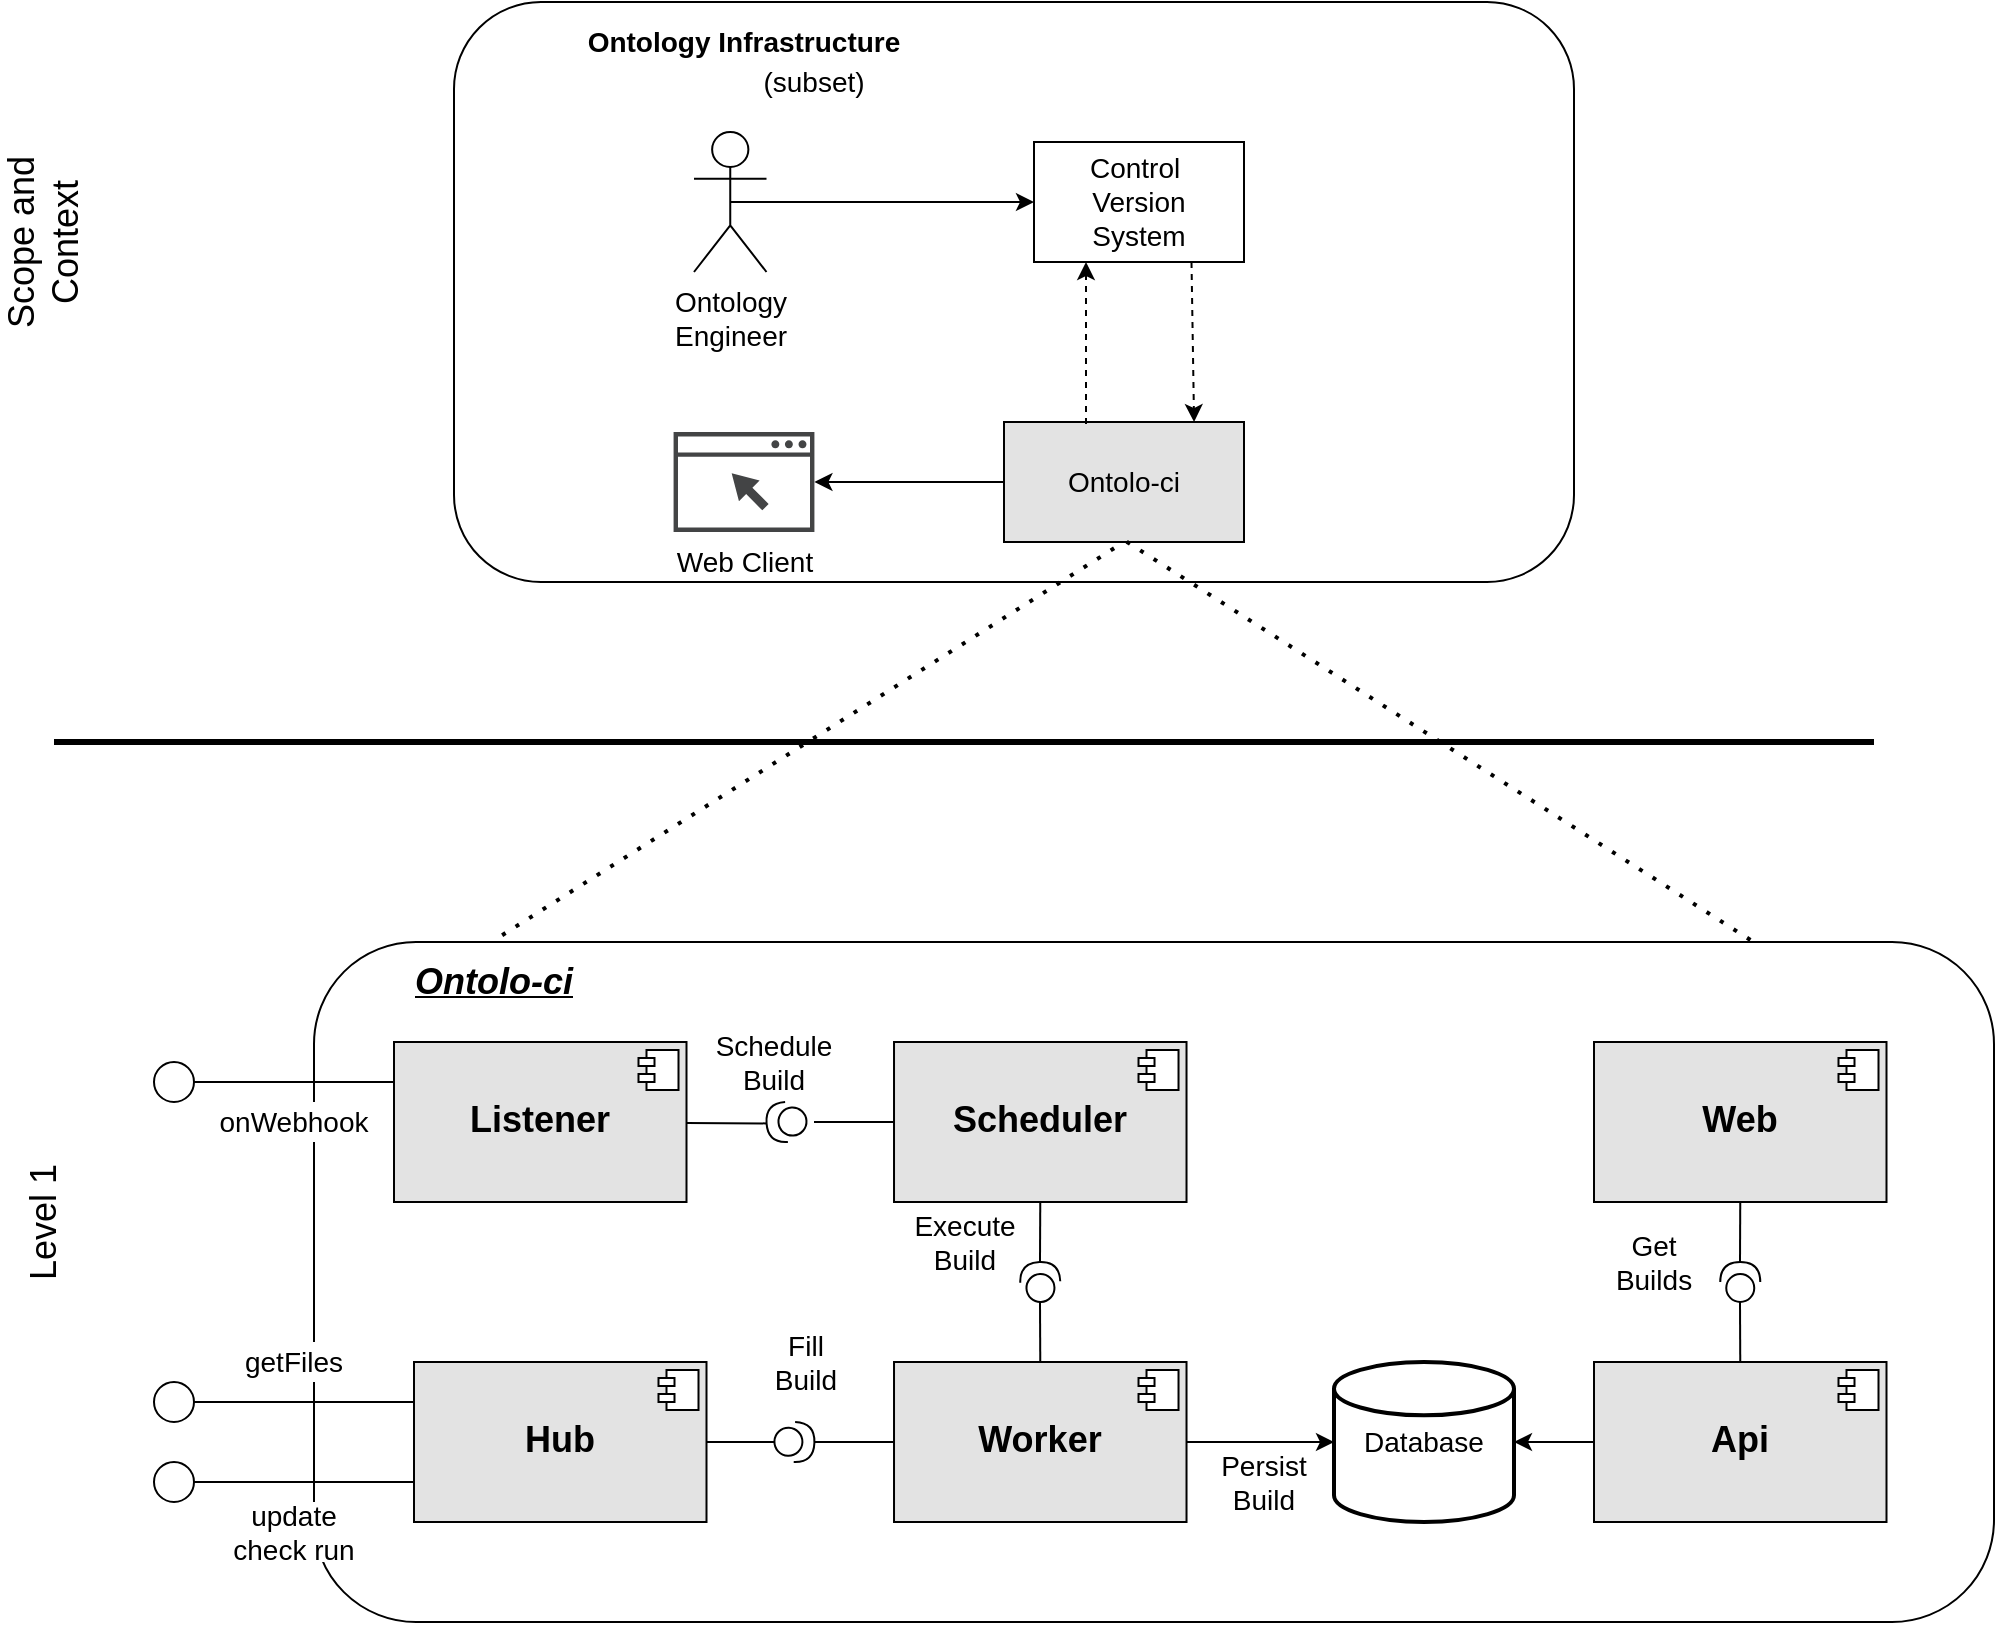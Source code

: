 <mxfile version="14.4.4" type="device"><diagram id="bFg5om8kjGYzL4sReu6u" name="Page-1"><mxGraphModel dx="2272" dy="1866" grid="1" gridSize="10" guides="1" tooltips="1" connect="1" arrows="1" fold="1" page="1" pageScale="1" pageWidth="850" pageHeight="1100" math="0" shadow="0"><root><mxCell id="0"/><mxCell id="1" parent="0"/><mxCell id="5hVhILKeXO7DL3yJJpuj-1" value="" style="rounded=1;whiteSpace=wrap;html=1;" vertex="1" parent="1"><mxGeometry x="150" y="-70" width="560" height="290" as="geometry"/></mxCell><mxCell id="5hVhILKeXO7DL3yJJpuj-2" value="Control&amp;nbsp;&lt;br style=&quot;font-size: 14px;&quot;&gt;Version&lt;br style=&quot;font-size: 14px;&quot;&gt;System" style="rounded=0;whiteSpace=wrap;html=1;fontStyle=0;fontSize=14;" vertex="1" parent="1"><mxGeometry x="440" width="105" height="60" as="geometry"/></mxCell><mxCell id="5hVhILKeXO7DL3yJJpuj-3" value="Ontology&lt;br&gt;Engineer" style="shape=umlActor;verticalLabelPosition=bottom;verticalAlign=top;html=1;outlineConnect=0;fontSize=14;" vertex="1" parent="1"><mxGeometry x="270" y="-5" width="36.25" height="70" as="geometry"/></mxCell><mxCell id="5hVhILKeXO7DL3yJJpuj-6" value="Ontology Infrastructure" style="text;html=1;strokeColor=none;fillColor=none;align=center;verticalAlign=middle;whiteSpace=wrap;rounded=0;fontSize=14;fontStyle=1" vertex="1" parent="1"><mxGeometry x="200" y="-60" width="190" height="20" as="geometry"/></mxCell><mxCell id="5hVhILKeXO7DL3yJJpuj-8" value="Ontolo-ci" style="rounded=0;whiteSpace=wrap;html=1;fontSize=14;fillColor=#E3E3E3;" vertex="1" parent="1"><mxGeometry x="425" y="140" width="120" height="60" as="geometry"/></mxCell><mxCell id="5hVhILKeXO7DL3yJJpuj-9" value="" style="endArrow=classic;html=1;fontSize=14;exitX=0.75;exitY=1;exitDx=0;exitDy=0;entryX=0.792;entryY=0;entryDx=0;entryDy=0;dashed=1;entryPerimeter=0;" edge="1" parent="1" source="5hVhILKeXO7DL3yJJpuj-2" target="5hVhILKeXO7DL3yJJpuj-8"><mxGeometry width="50" height="50" relative="1" as="geometry"><mxPoint x="470" y="120" as="sourcePoint"/><mxPoint x="530" y="87" as="targetPoint"/></mxGeometry></mxCell><mxCell id="5hVhILKeXO7DL3yJJpuj-10" value="" style="endArrow=classic;html=1;fontSize=14;dashed=1;" edge="1" parent="1"><mxGeometry width="50" height="50" relative="1" as="geometry"><mxPoint x="466" y="141" as="sourcePoint"/><mxPoint x="466" y="60" as="targetPoint"/></mxGeometry></mxCell><mxCell id="5hVhILKeXO7DL3yJJpuj-11" value="" style="endArrow=classic;startArrow=none;html=1;fontSize=14;entryX=0;entryY=0.5;entryDx=0;entryDy=0;exitX=0.5;exitY=0.5;exitDx=0;exitDy=0;exitPerimeter=0;startFill=0;" edge="1" parent="1" source="5hVhILKeXO7DL3yJJpuj-3" target="5hVhILKeXO7DL3yJJpuj-2"><mxGeometry width="50" height="50" relative="1" as="geometry"><mxPoint x="310" y="70" as="sourcePoint"/><mxPoint x="360" y="20" as="targetPoint"/></mxGeometry></mxCell><mxCell id="5hVhILKeXO7DL3yJJpuj-12" value="(subset)" style="text;html=1;strokeColor=none;fillColor=none;align=center;verticalAlign=middle;whiteSpace=wrap;rounded=0;fontSize=14;" vertex="1" parent="1"><mxGeometry x="310" y="-40" width="40" height="20" as="geometry"/></mxCell><mxCell id="5hVhILKeXO7DL3yJJpuj-13" value="Web Client" style="pointerEvents=1;shadow=0;dashed=0;html=1;strokeColor=none;fillColor=#434445;aspect=fixed;labelPosition=center;verticalLabelPosition=bottom;verticalAlign=top;align=center;outlineConnect=0;shape=mxgraph.vvd.web_browser;fontSize=14;" vertex="1" parent="1"><mxGeometry x="259.79" y="145" width="70.42" height="50" as="geometry"/></mxCell><mxCell id="5hVhILKeXO7DL3yJJpuj-14" value="" style="endArrow=classic;html=1;fontSize=14;exitX=0;exitY=0.5;exitDx=0;exitDy=0;" edge="1" parent="1" source="5hVhILKeXO7DL3yJJpuj-8" target="5hVhILKeXO7DL3yJJpuj-13"><mxGeometry width="50" height="50" relative="1" as="geometry"><mxPoint x="360" y="200" as="sourcePoint"/><mxPoint x="410" y="150" as="targetPoint"/></mxGeometry></mxCell><mxCell id="5hVhILKeXO7DL3yJJpuj-16" value="" style="rounded=1;whiteSpace=wrap;html=1;" vertex="1" parent="1"><mxGeometry x="80" y="400" width="840" height="340" as="geometry"/></mxCell><mxCell id="5hVhILKeXO7DL3yJJpuj-17" value="&lt;p style=&quot;text-align: center ; margin: 6px 0px 0px&quot;&gt;&lt;br&gt;&lt;/p&gt;&lt;p style=&quot;text-align: center ; margin: 6px 0px 0px&quot;&gt;&lt;font style=&quot;font-size: 18px&quot;&gt;&lt;b&gt;Listener&lt;/b&gt;&lt;/font&gt;&lt;/p&gt;&lt;p style=&quot;text-align: center ; margin: 0px 0px 0px 8px&quot;&gt;&lt;br&gt;&lt;/p&gt;" style="align=left;overflow=fill;html=1;dropTarget=0;strokeColor=#000000;fillColor=#E3E3E3;fontSize=14;" vertex="1" parent="1"><mxGeometry x="120" y="450" width="146.25" height="80" as="geometry"/></mxCell><mxCell id="5hVhILKeXO7DL3yJJpuj-18" value="" style="shape=component;jettyWidth=8;jettyHeight=4;" vertex="1" parent="5hVhILKeXO7DL3yJJpuj-17"><mxGeometry x="1" width="20" height="20" relative="1" as="geometry"><mxPoint x="-24" y="4" as="offset"/></mxGeometry></mxCell><mxCell id="5hVhILKeXO7DL3yJJpuj-19" value="&lt;p style=&quot;text-align: center ; margin: 6px 0px 0px&quot;&gt;&lt;br&gt;&lt;/p&gt;&lt;p style=&quot;text-align: center ; margin: 6px 0px 0px&quot;&gt;&lt;span style=&quot;font-size: 18px&quot;&gt;&lt;b&gt;Scheduler&lt;/b&gt;&lt;/span&gt;&lt;/p&gt;&lt;p style=&quot;text-align: center ; margin: 0px 0px 0px 8px&quot;&gt;&lt;br&gt;&lt;/p&gt;" style="align=left;overflow=fill;html=1;dropTarget=0;strokeColor=#000000;fillColor=#E3E3E3;fontSize=14;" vertex="1" parent="1"><mxGeometry x="370.01" y="450" width="146.25" height="80" as="geometry"/></mxCell><mxCell id="5hVhILKeXO7DL3yJJpuj-20" value="" style="shape=component;jettyWidth=8;jettyHeight=4;" vertex="1" parent="5hVhILKeXO7DL3yJJpuj-19"><mxGeometry x="1" width="20" height="20" relative="1" as="geometry"><mxPoint x="-24" y="4" as="offset"/></mxGeometry></mxCell><mxCell id="5hVhILKeXO7DL3yJJpuj-21" value="&lt;p style=&quot;text-align: center ; margin: 6px 0px 0px&quot;&gt;&lt;br&gt;&lt;/p&gt;&lt;p style=&quot;text-align: center ; margin: 6px 0px 0px&quot;&gt;&lt;span style=&quot;font-size: 18px&quot;&gt;&lt;b&gt;Hub&lt;/b&gt;&lt;/span&gt;&lt;/p&gt;&lt;p style=&quot;text-align: center ; margin: 0px 0px 0px 8px&quot;&gt;&lt;br&gt;&lt;/p&gt;" style="align=left;overflow=fill;html=1;dropTarget=0;strokeColor=#000000;fillColor=#E3E3E3;fontSize=14;" vertex="1" parent="1"><mxGeometry x="130" y="610" width="146.25" height="80" as="geometry"/></mxCell><mxCell id="5hVhILKeXO7DL3yJJpuj-22" value="" style="shape=component;jettyWidth=8;jettyHeight=4;" vertex="1" parent="5hVhILKeXO7DL3yJJpuj-21"><mxGeometry x="1" width="20" height="20" relative="1" as="geometry"><mxPoint x="-24" y="4" as="offset"/></mxGeometry></mxCell><mxCell id="5hVhILKeXO7DL3yJJpuj-23" value="&lt;p style=&quot;text-align: center ; margin: 6px 0px 0px&quot;&gt;&lt;br&gt;&lt;/p&gt;&lt;p style=&quot;text-align: center ; margin: 6px 0px 0px&quot;&gt;&lt;span style=&quot;font-size: 18px&quot;&gt;&lt;b&gt;Worker&lt;/b&gt;&lt;/span&gt;&lt;/p&gt;&lt;p style=&quot;text-align: center ; margin: 0px 0px 0px 8px&quot;&gt;&lt;br&gt;&lt;/p&gt;" style="align=left;overflow=fill;html=1;dropTarget=0;strokeColor=#000000;fillColor=#E3E3E3;fontSize=14;" vertex="1" parent="1"><mxGeometry x="370.01" y="610" width="146.25" height="80" as="geometry"/></mxCell><mxCell id="5hVhILKeXO7DL3yJJpuj-24" value="" style="shape=component;jettyWidth=8;jettyHeight=4;" vertex="1" parent="5hVhILKeXO7DL3yJJpuj-23"><mxGeometry x="1" width="20" height="20" relative="1" as="geometry"><mxPoint x="-24" y="4" as="offset"/></mxGeometry></mxCell><mxCell id="5hVhILKeXO7DL3yJJpuj-25" value="&lt;p style=&quot;text-align: center ; margin: 6px 0px 0px&quot;&gt;&lt;br&gt;&lt;/p&gt;&lt;p style=&quot;text-align: center ; margin: 6px 0px 0px&quot;&gt;&lt;span style=&quot;font-size: 18px&quot;&gt;&lt;b&gt;Api&lt;/b&gt;&lt;/span&gt;&lt;/p&gt;&lt;p style=&quot;text-align: center ; margin: 0px 0px 0px 8px&quot;&gt;&lt;br&gt;&lt;/p&gt;" style="align=left;overflow=fill;html=1;dropTarget=0;strokeColor=#000000;fillColor=#E3E3E3;fontSize=14;" vertex="1" parent="1"><mxGeometry x="720" y="610" width="146.25" height="80" as="geometry"/></mxCell><mxCell id="5hVhILKeXO7DL3yJJpuj-26" value="" style="shape=component;jettyWidth=8;jettyHeight=4;" vertex="1" parent="5hVhILKeXO7DL3yJJpuj-25"><mxGeometry x="1" width="20" height="20" relative="1" as="geometry"><mxPoint x="-24" y="4" as="offset"/></mxGeometry></mxCell><mxCell id="5hVhILKeXO7DL3yJJpuj-27" value="&lt;p style=&quot;text-align: center ; margin: 6px 0px 0px&quot;&gt;&lt;br&gt;&lt;/p&gt;&lt;p style=&quot;text-align: center ; margin: 6px 0px 0px&quot;&gt;&lt;span style=&quot;font-size: 18px&quot;&gt;&lt;b&gt;Web&lt;/b&gt;&lt;/span&gt;&lt;/p&gt;&lt;p style=&quot;text-align: center ; margin: 0px 0px 0px 8px&quot;&gt;&lt;br&gt;&lt;/p&gt;" style="align=left;overflow=fill;html=1;dropTarget=0;strokeColor=#000000;fillColor=#E3E3E3;fontSize=14;" vertex="1" parent="1"><mxGeometry x="720" y="450" width="146.25" height="80" as="geometry"/></mxCell><mxCell id="5hVhILKeXO7DL3yJJpuj-28" value="" style="shape=component;jettyWidth=8;jettyHeight=4;" vertex="1" parent="5hVhILKeXO7DL3yJJpuj-27"><mxGeometry x="1" width="20" height="20" relative="1" as="geometry"><mxPoint x="-24" y="4" as="offset"/></mxGeometry></mxCell><mxCell id="5hVhILKeXO7DL3yJJpuj-33" value="" style="ellipse;whiteSpace=wrap;html=1;fontSize=14;" vertex="1" parent="1"><mxGeometry y="460" width="20" height="20" as="geometry"/></mxCell><mxCell id="5hVhILKeXO7DL3yJJpuj-34" value="" style="endArrow=none;html=1;fontSize=14;strokeWidth=3;" edge="1" parent="1"><mxGeometry width="50" height="50" relative="1" as="geometry"><mxPoint x="-50" y="300" as="sourcePoint"/><mxPoint x="860" y="300" as="targetPoint"/></mxGeometry></mxCell><mxCell id="5hVhILKeXO7DL3yJJpuj-35" value="" style="endArrow=none;dashed=1;html=1;dashPattern=1 3;strokeWidth=2;fontSize=14;entryX=0.5;entryY=1;entryDx=0;entryDy=0;exitX=0.112;exitY=-0.01;exitDx=0;exitDy=0;exitPerimeter=0;" edge="1" parent="1" source="5hVhILKeXO7DL3yJJpuj-16" target="5hVhILKeXO7DL3yJJpuj-8"><mxGeometry width="50" height="50" relative="1" as="geometry"><mxPoint x="400" y="280" as="sourcePoint"/><mxPoint x="450" y="230" as="targetPoint"/></mxGeometry></mxCell><mxCell id="5hVhILKeXO7DL3yJJpuj-36" value="" style="endArrow=none;dashed=1;html=1;dashPattern=1 3;strokeWidth=2;fontSize=14;exitX=0.855;exitY=-0.003;exitDx=0;exitDy=0;exitPerimeter=0;" edge="1" parent="1" source="5hVhILKeXO7DL3yJJpuj-16"><mxGeometry width="50" height="50" relative="1" as="geometry"><mxPoint x="176.24" y="407.1" as="sourcePoint"/><mxPoint x="485" y="199" as="targetPoint"/></mxGeometry></mxCell><mxCell id="5hVhILKeXO7DL3yJJpuj-37" value="Ontolo-ci" style="text;html=1;strokeColor=none;fillColor=none;align=center;verticalAlign=middle;whiteSpace=wrap;rounded=0;fontSize=18;fontStyle=7" vertex="1" parent="1"><mxGeometry x="110" y="410" width="120" height="20" as="geometry"/></mxCell><mxCell id="5hVhILKeXO7DL3yJJpuj-39" value="" style="endArrow=none;html=1;strokeWidth=1;fontSize=18;entryX=0;entryY=0.25;entryDx=0;entryDy=0;exitX=1;exitY=0.5;exitDx=0;exitDy=0;" edge="1" parent="1" source="5hVhILKeXO7DL3yJJpuj-33" target="5hVhILKeXO7DL3yJJpuj-17"><mxGeometry width="50" height="50" relative="1" as="geometry"><mxPoint x="20" y="520" as="sourcePoint"/><mxPoint x="70" y="470" as="targetPoint"/></mxGeometry></mxCell><mxCell id="5hVhILKeXO7DL3yJJpuj-40" value="onWebhook" style="text;html=1;strokeColor=none;align=center;verticalAlign=middle;whiteSpace=wrap;rounded=0;fontSize=14;fillColor=#ffffff;" vertex="1" parent="1"><mxGeometry x="30" y="480" width="80" height="20" as="geometry"/></mxCell><mxCell id="5hVhILKeXO7DL3yJJpuj-44" value="Schedule Build" style="text;html=1;strokeColor=none;fillColor=none;align=center;verticalAlign=middle;whiteSpace=wrap;rounded=0;fontSize=14;" vertex="1" parent="1"><mxGeometry x="290" y="450" width="40" height="20" as="geometry"/></mxCell><mxCell id="5hVhILKeXO7DL3yJJpuj-52" value="" style="shape=providedRequiredInterface;html=1;verticalLabelPosition=bottom;strokeColor=#000000;fillColor=#ffffff;fontSize=14;rotation=-92;" vertex="1" parent="1"><mxGeometry x="433.13" y="560" width="20" height="20" as="geometry"/></mxCell><mxCell id="5hVhILKeXO7DL3yJJpuj-54" value="" style="endArrow=none;html=1;strokeWidth=1;fontSize=14;entryX=0.5;entryY=1;entryDx=0;entryDy=0;" edge="1" parent="1" target="5hVhILKeXO7DL3yJJpuj-19"><mxGeometry width="50" height="50" relative="1" as="geometry"><mxPoint x="443" y="560" as="sourcePoint"/><mxPoint x="450" y="550" as="targetPoint"/></mxGeometry></mxCell><mxCell id="5hVhILKeXO7DL3yJJpuj-55" value="" style="endArrow=none;html=1;strokeWidth=1;fontSize=14;exitX=0.5;exitY=0;exitDx=0;exitDy=0;" edge="1" parent="1" source="5hVhILKeXO7DL3yJJpuj-23"><mxGeometry width="50" height="50" relative="1" as="geometry"><mxPoint x="410" y="640" as="sourcePoint"/><mxPoint x="443" y="580" as="targetPoint"/></mxGeometry></mxCell><mxCell id="5hVhILKeXO7DL3yJJpuj-56" value="" style="shape=providedRequiredInterface;html=1;verticalLabelPosition=bottom;strokeColor=#000000;fillColor=#ffffff;fontSize=14;rotation=-184;" vertex="1" parent="1"><mxGeometry x="306.25" y="480" width="20" height="20" as="geometry"/></mxCell><mxCell id="5hVhILKeXO7DL3yJJpuj-57" value="" style="endArrow=none;html=1;strokeWidth=1;fontSize=14;entryX=0;entryY=0.5;entryDx=0;entryDy=0;" edge="1" parent="1" target="5hVhILKeXO7DL3yJJpuj-19"><mxGeometry width="50" height="50" relative="1" as="geometry"><mxPoint x="330" y="490" as="sourcePoint"/><mxPoint x="340" y="480" as="targetPoint"/></mxGeometry></mxCell><mxCell id="5hVhILKeXO7DL3yJJpuj-58" value="" style="endArrow=none;html=1;strokeWidth=1;fontSize=14;entryX=1;entryY=0.5;entryDx=0;entryDy=0;entryPerimeter=0;" edge="1" parent="1" source="5hVhILKeXO7DL3yJJpuj-17" target="5hVhILKeXO7DL3yJJpuj-56"><mxGeometry width="50" height="50" relative="1" as="geometry"><mxPoint x="230" y="560" as="sourcePoint"/><mxPoint x="300" y="489" as="targetPoint"/></mxGeometry></mxCell><mxCell id="5hVhILKeXO7DL3yJJpuj-59" value="" style="shape=providedRequiredInterface;html=1;verticalLabelPosition=bottom;strokeColor=#000000;fillColor=#ffffff;fontSize=14;rotation=2;" vertex="1" parent="1"><mxGeometry x="310.21" y="640" width="20" height="20" as="geometry"/></mxCell><mxCell id="5hVhILKeXO7DL3yJJpuj-60" value="" style="endArrow=none;html=1;strokeWidth=1;fontSize=14;entryX=0;entryY=0.5;entryDx=0;entryDy=0;" edge="1" parent="1" target="5hVhILKeXO7DL3yJJpuj-23"><mxGeometry width="50" height="50" relative="1" as="geometry"><mxPoint x="330" y="650" as="sourcePoint"/><mxPoint x="370" y="630" as="targetPoint"/></mxGeometry></mxCell><mxCell id="5hVhILKeXO7DL3yJJpuj-61" value="" style="endArrow=none;html=1;strokeWidth=1;fontSize=14;" edge="1" parent="1" source="5hVhILKeXO7DL3yJJpuj-21"><mxGeometry width="50" height="50" relative="1" as="geometry"><mxPoint x="260" y="690" as="sourcePoint"/><mxPoint x="310" y="650" as="targetPoint"/></mxGeometry></mxCell><mxCell id="5hVhILKeXO7DL3yJJpuj-62" value="Execute Build" style="text;html=1;strokeColor=none;fillColor=none;align=center;verticalAlign=middle;whiteSpace=wrap;rounded=0;fontSize=14;" vertex="1" parent="1"><mxGeometry x="378.13" y="540" width="55" height="20" as="geometry"/></mxCell><mxCell id="5hVhILKeXO7DL3yJJpuj-63" value="Fill Build" style="text;html=1;strokeColor=none;fillColor=none;align=center;verticalAlign=middle;whiteSpace=wrap;rounded=0;fontSize=14;" vertex="1" parent="1"><mxGeometry x="306" y="600" width="40" height="20" as="geometry"/></mxCell><mxCell id="5hVhILKeXO7DL3yJJpuj-64" value="" style="shape=providedRequiredInterface;html=1;verticalLabelPosition=bottom;strokeColor=#000000;fillColor=#ffffff;fontSize=14;rotation=-90;" vertex="1" parent="1"><mxGeometry x="783.13" y="560" width="20" height="20" as="geometry"/></mxCell><mxCell id="5hVhILKeXO7DL3yJJpuj-65" value="" style="endArrow=none;html=1;strokeWidth=1;fontSize=14;exitX=0.5;exitY=1;exitDx=0;exitDy=0;" edge="1" parent="1" source="5hVhILKeXO7DL3yJJpuj-27"><mxGeometry width="50" height="50" relative="1" as="geometry"><mxPoint x="750" y="590" as="sourcePoint"/><mxPoint x="793" y="560" as="targetPoint"/></mxGeometry></mxCell><mxCell id="5hVhILKeXO7DL3yJJpuj-66" value="" style="endArrow=none;html=1;strokeWidth=1;fontSize=14;exitX=0.5;exitY=0;exitDx=0;exitDy=0;" edge="1" parent="1" source="5hVhILKeXO7DL3yJJpuj-25"><mxGeometry width="50" height="50" relative="1" as="geometry"><mxPoint x="780" y="640" as="sourcePoint"/><mxPoint x="793" y="580" as="targetPoint"/></mxGeometry></mxCell><mxCell id="5hVhILKeXO7DL3yJJpuj-67" value="Get&lt;br&gt;Builds" style="text;html=1;strokeColor=none;fillColor=none;align=center;verticalAlign=middle;whiteSpace=wrap;rounded=0;fontSize=14;" vertex="1" parent="1"><mxGeometry x="730" y="550" width="40" height="20" as="geometry"/></mxCell><mxCell id="5hVhILKeXO7DL3yJJpuj-68" value="Database" style="strokeWidth=2;html=1;shape=mxgraph.flowchart.database;whiteSpace=wrap;fillColor=#ffffff;fontSize=14;" vertex="1" parent="1"><mxGeometry x="590" y="610" width="90" height="80" as="geometry"/></mxCell><mxCell id="5hVhILKeXO7DL3yJJpuj-69" value="" style="endArrow=classic;html=1;strokeWidth=1;fontSize=14;entryX=0;entryY=0.5;entryDx=0;entryDy=0;entryPerimeter=0;" edge="1" parent="1" source="5hVhILKeXO7DL3yJJpuj-23" target="5hVhILKeXO7DL3yJJpuj-68"><mxGeometry width="50" height="50" relative="1" as="geometry"><mxPoint x="510" y="680" as="sourcePoint"/><mxPoint x="560" y="630" as="targetPoint"/></mxGeometry></mxCell><mxCell id="5hVhILKeXO7DL3yJJpuj-70" value="" style="endArrow=classic;html=1;strokeWidth=1;fontSize=14;entryX=1;entryY=0.5;entryDx=0;entryDy=0;entryPerimeter=0;exitX=0;exitY=0.5;exitDx=0;exitDy=0;" edge="1" parent="1" source="5hVhILKeXO7DL3yJJpuj-25" target="5hVhILKeXO7DL3yJJpuj-68"><mxGeometry width="50" height="50" relative="1" as="geometry"><mxPoint x="660" y="690" as="sourcePoint"/><mxPoint x="710" y="640" as="targetPoint"/></mxGeometry></mxCell><mxCell id="5hVhILKeXO7DL3yJJpuj-71" value="Persist&lt;br&gt;Build" style="text;html=1;strokeColor=none;fillColor=none;align=center;verticalAlign=middle;whiteSpace=wrap;rounded=0;fontSize=14;" vertex="1" parent="1"><mxGeometry x="530" y="660" width="50" height="20" as="geometry"/></mxCell><mxCell id="5hVhILKeXO7DL3yJJpuj-72" value="" style="ellipse;whiteSpace=wrap;html=1;fontSize=14;" vertex="1" parent="1"><mxGeometry y="620" width="20" height="20" as="geometry"/></mxCell><mxCell id="5hVhILKeXO7DL3yJJpuj-73" value="" style="endArrow=none;html=1;strokeWidth=1;fontSize=14;entryX=0;entryY=0.25;entryDx=0;entryDy=0;exitX=1;exitY=0.5;exitDx=0;exitDy=0;" edge="1" parent="1" source="5hVhILKeXO7DL3yJJpuj-72" target="5hVhILKeXO7DL3yJJpuj-21"><mxGeometry width="50" height="50" relative="1" as="geometry"><mxPoint x="40" y="690" as="sourcePoint"/><mxPoint x="90" y="640" as="targetPoint"/></mxGeometry></mxCell><mxCell id="5hVhILKeXO7DL3yJJpuj-74" value="&lt;span style=&quot;font-size: 18px;&quot;&gt;Scope and&lt;br style=&quot;font-size: 18px;&quot;&gt;Context&lt;/span&gt;" style="text;html=1;strokeColor=none;fillColor=none;align=center;verticalAlign=middle;whiteSpace=wrap;rounded=0;fontSize=18;rotation=-90;fontStyle=0" vertex="1" parent="1"><mxGeometry x="-110" y="40" width="110" height="20" as="geometry"/></mxCell><mxCell id="5hVhILKeXO7DL3yJJpuj-75" value="Level 1" style="text;html=1;strokeColor=none;fillColor=none;align=center;verticalAlign=middle;whiteSpace=wrap;rounded=0;fontSize=18;rotation=-90;fontStyle=0" vertex="1" parent="1"><mxGeometry x="-110" y="530" width="110" height="20" as="geometry"/></mxCell><mxCell id="5hVhILKeXO7DL3yJJpuj-76" value="" style="ellipse;whiteSpace=wrap;html=1;fontSize=14;" vertex="1" parent="1"><mxGeometry y="660" width="20" height="20" as="geometry"/></mxCell><mxCell id="5hVhILKeXO7DL3yJJpuj-77" value="" style="endArrow=none;html=1;strokeWidth=1;fontSize=14;entryX=0;entryY=0.25;entryDx=0;entryDy=0;exitX=1;exitY=0.5;exitDx=0;exitDy=0;" edge="1" parent="1" source="5hVhILKeXO7DL3yJJpuj-76"><mxGeometry width="50" height="50" relative="1" as="geometry"><mxPoint x="40" y="730" as="sourcePoint"/><mxPoint x="130" y="670" as="targetPoint"/></mxGeometry></mxCell><mxCell id="5hVhILKeXO7DL3yJJpuj-78" value="getFiles" style="text;html=1;strokeColor=none;align=center;verticalAlign=middle;whiteSpace=wrap;rounded=0;fontSize=14;fillColor=#ffffff;" vertex="1" parent="1"><mxGeometry x="30" y="600" width="80" height="20" as="geometry"/></mxCell><mxCell id="5hVhILKeXO7DL3yJJpuj-79" value="update check run" style="text;html=1;strokeColor=none;align=center;verticalAlign=middle;whiteSpace=wrap;rounded=0;fontSize=14;fillColor=#ffffff;" vertex="1" parent="1"><mxGeometry x="30" y="680" width="80" height="30" as="geometry"/></mxCell></root></mxGraphModel></diagram></mxfile>